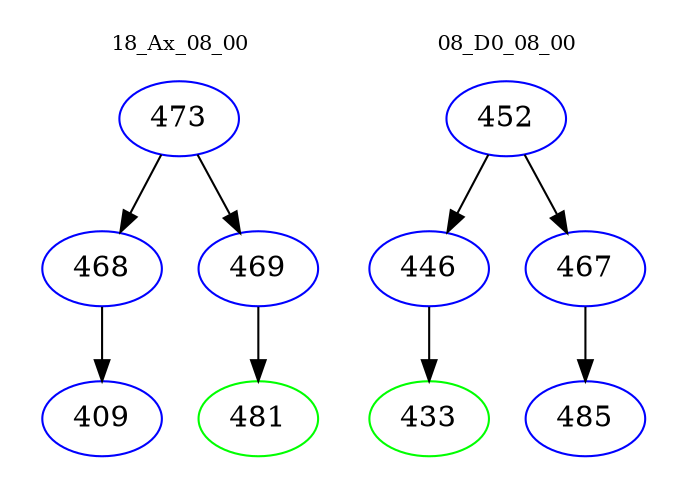 digraph{
subgraph cluster_0 {
color = white
label = "18_Ax_08_00";
fontsize=10;
T0_473 [label="473", color="blue"]
T0_473 -> T0_468 [color="black"]
T0_468 [label="468", color="blue"]
T0_468 -> T0_409 [color="black"]
T0_409 [label="409", color="blue"]
T0_473 -> T0_469 [color="black"]
T0_469 [label="469", color="blue"]
T0_469 -> T0_481 [color="black"]
T0_481 [label="481", color="green"]
}
subgraph cluster_1 {
color = white
label = "08_D0_08_00";
fontsize=10;
T1_452 [label="452", color="blue"]
T1_452 -> T1_446 [color="black"]
T1_446 [label="446", color="blue"]
T1_446 -> T1_433 [color="black"]
T1_433 [label="433", color="green"]
T1_452 -> T1_467 [color="black"]
T1_467 [label="467", color="blue"]
T1_467 -> T1_485 [color="black"]
T1_485 [label="485", color="blue"]
}
}
